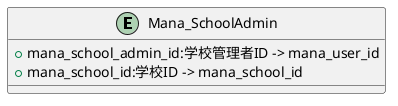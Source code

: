 @startuml

entity "Mana_SchoolAdmin" {
    + mana_school_admin_id:学校管理者ID -> mana_user_id
    + mana_school_id:学校ID -> mana_school_id
}

@enduml

